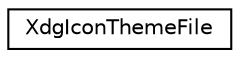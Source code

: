 digraph G
{
  edge [fontname="Helvetica",fontsize="10",labelfontname="Helvetica",labelfontsize="10"];
  node [fontname="Helvetica",fontsize="10",shape=record];
  rankdir=LR;
  Node1 [label="XdgIconThemeFile",height=0.2,width=0.4,color="black", fillcolor="white", style="filled",URL="$classXdgIconThemeFile.html",tooltip="handles a single iconthemefile"];
}
